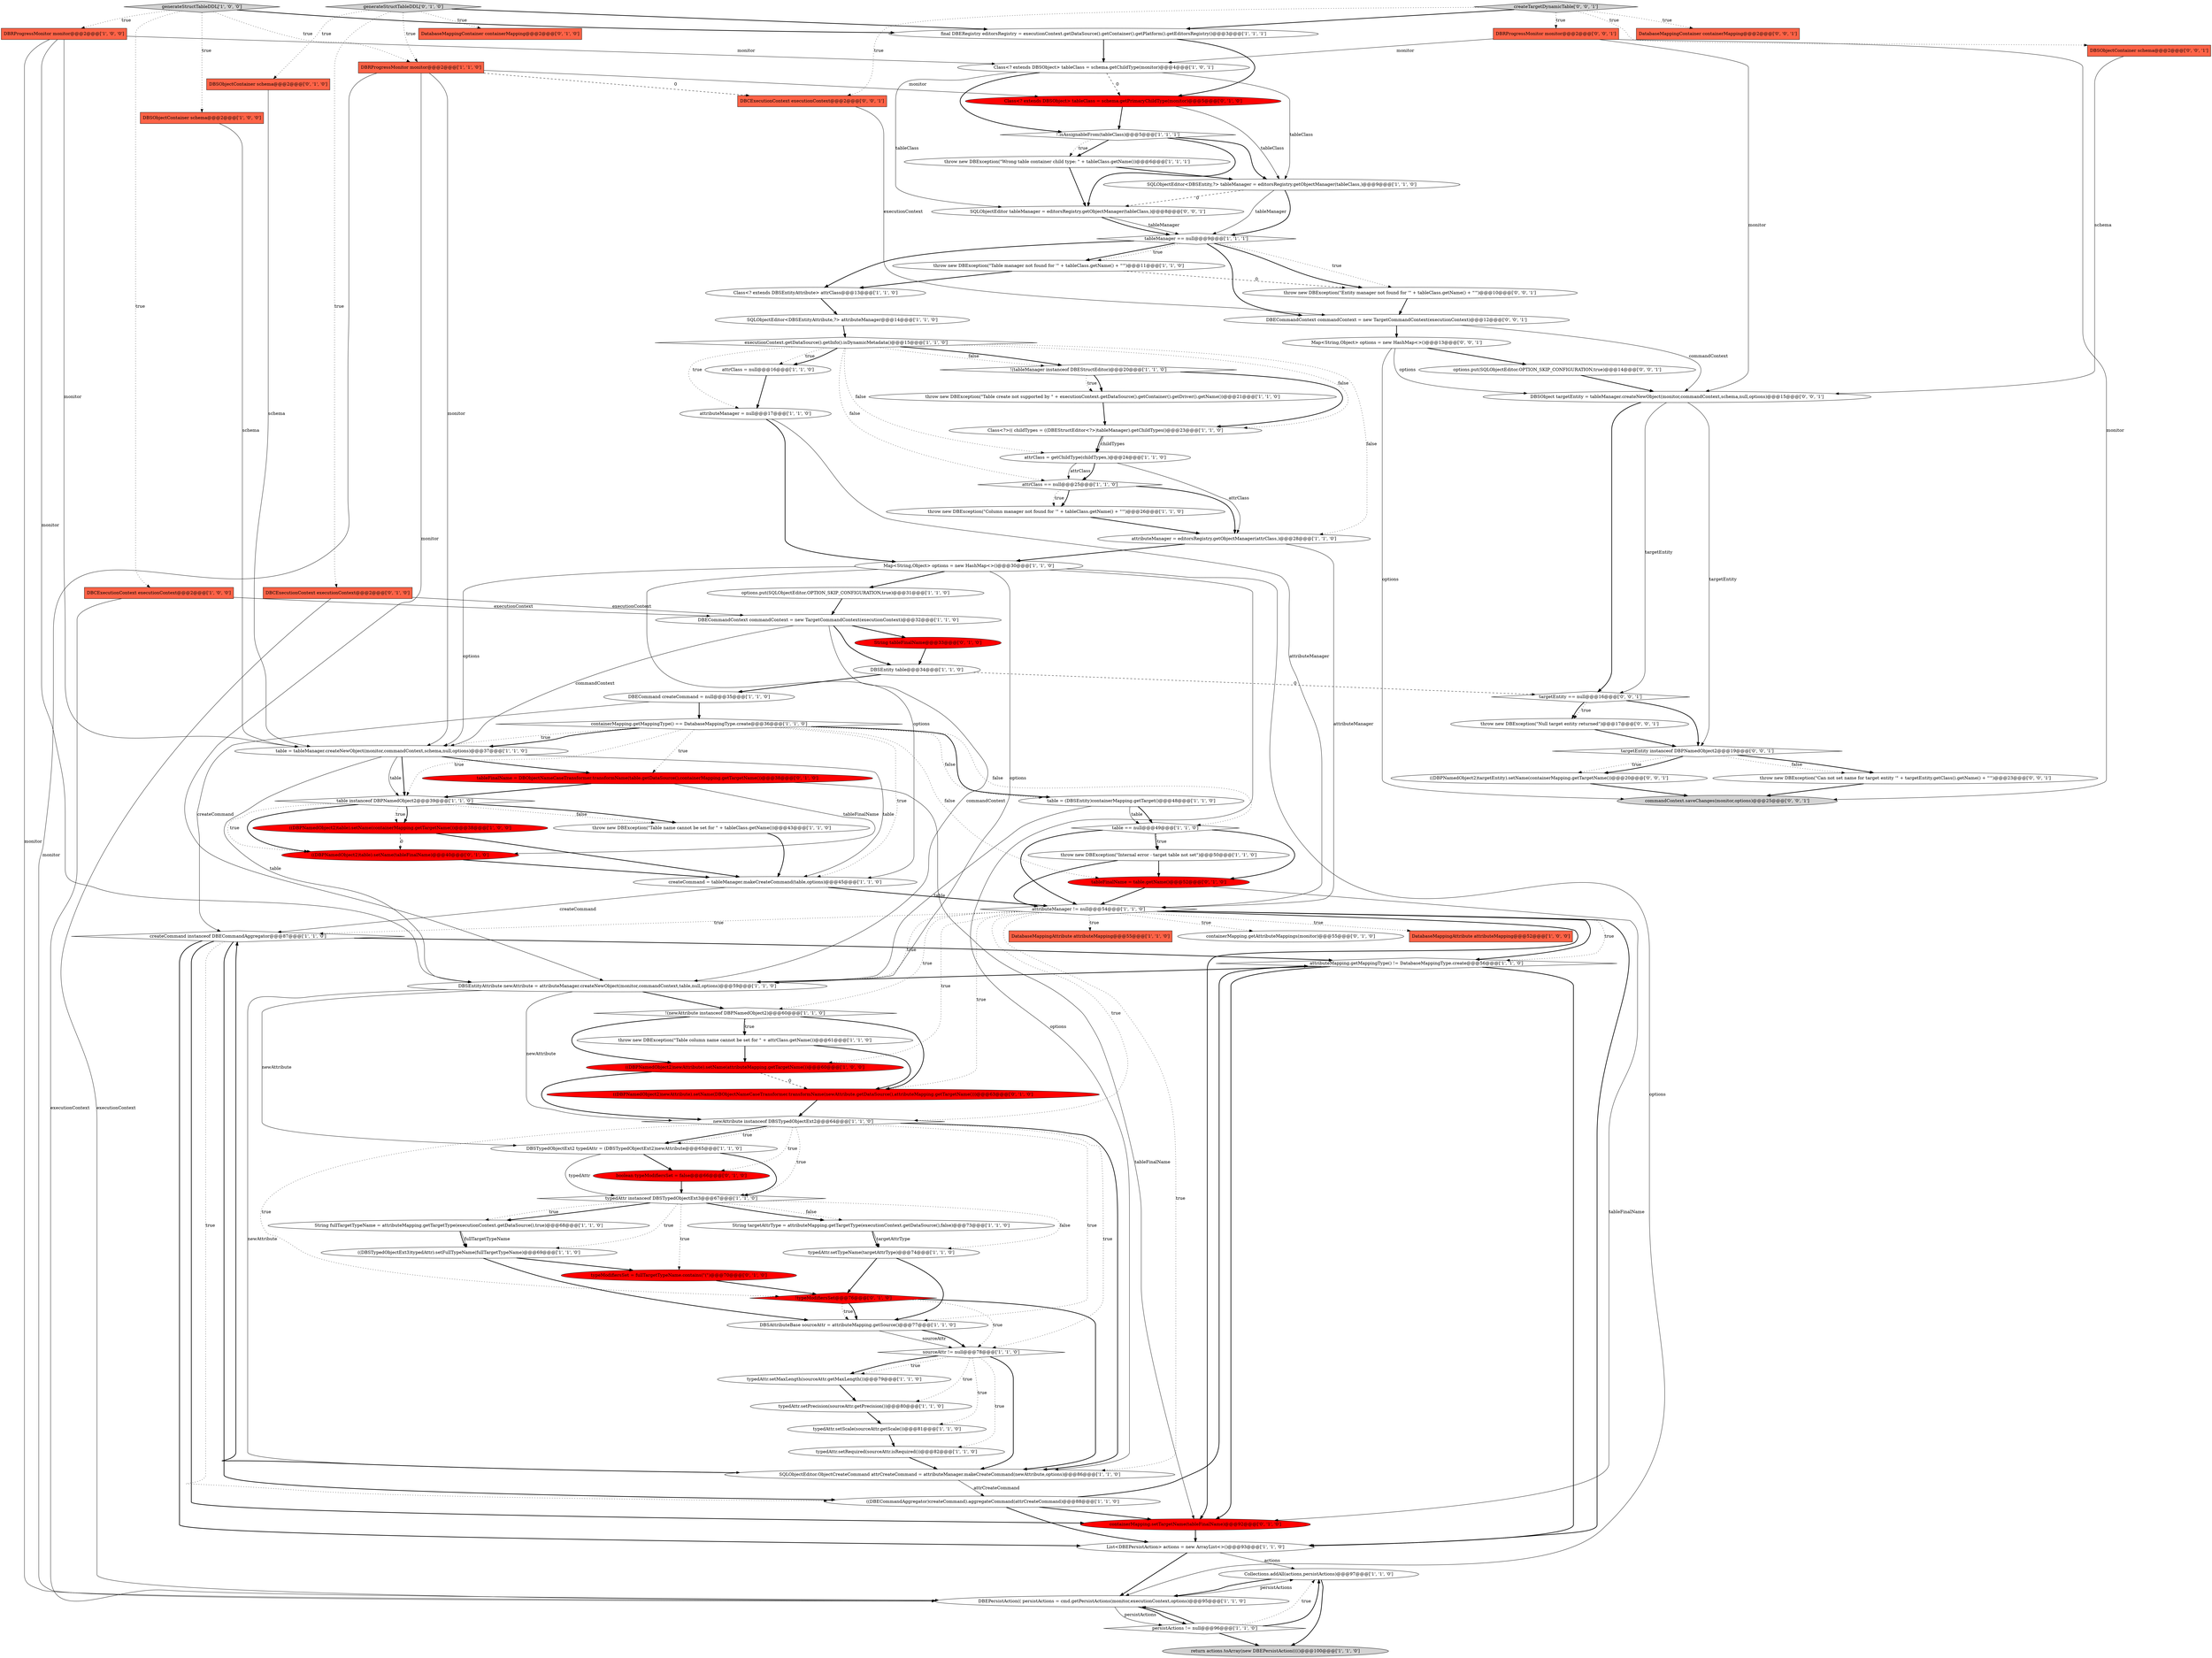 digraph {
55 [style = filled, label = "DBECommandContext commandContext = new TargetCommandContext(executionContext)@@@32@@@['1', '1', '0']", fillcolor = white, shape = ellipse image = "AAA0AAABBB1BBB"];
93 [style = filled, label = "targetEntity == null@@@16@@@['0', '0', '1']", fillcolor = white, shape = diamond image = "AAA0AAABBB3BBB"];
10 [style = filled, label = "tableManager == null@@@9@@@['1', '1', '1']", fillcolor = white, shape = diamond image = "AAA0AAABBB1BBB"];
94 [style = filled, label = "DBRProgressMonitor monitor@@@2@@@['0', '0', '1']", fillcolor = tomato, shape = box image = "AAA0AAABBB3BBB"];
4 [style = filled, label = "attributeMapping.getMappingType() != DatabaseMappingType.create@@@56@@@['1', '1', '0']", fillcolor = white, shape = diamond image = "AAA0AAABBB1BBB"];
1 [style = filled, label = "attrClass == null@@@25@@@['1', '1', '0']", fillcolor = white, shape = diamond image = "AAA0AAABBB1BBB"];
68 [style = filled, label = "((DBPNamedObject2)table).setName(tableFinalName)@@@40@@@['0', '1', '0']", fillcolor = red, shape = ellipse image = "AAA1AAABBB2BBB"];
98 [style = filled, label = "options.put(SQLObjectEditor.OPTION_SKIP_CONFIGURATION,true)@@@14@@@['0', '0', '1']", fillcolor = white, shape = ellipse image = "AAA0AAABBB3BBB"];
2 [style = filled, label = "attributeManager = null@@@17@@@['1', '1', '0']", fillcolor = white, shape = ellipse image = "AAA0AAABBB1BBB"];
43 [style = filled, label = "!(tableManager instanceof DBEStructEditor)@@@20@@@['1', '1', '0']", fillcolor = white, shape = diamond image = "AAA0AAABBB1BBB"];
31 [style = filled, label = "attributeManager = editorsRegistry.getObjectManager(attrClass,)@@@28@@@['1', '1', '0']", fillcolor = white, shape = ellipse image = "AAA0AAABBB1BBB"];
83 [style = filled, label = "targetEntity instanceof DBPNamedObject2@@@19@@@['0', '0', '1']", fillcolor = white, shape = diamond image = "AAA0AAABBB3BBB"];
74 [style = filled, label = "generateStructTableDDL['0', '1', '0']", fillcolor = lightgray, shape = diamond image = "AAA0AAABBB2BBB"];
57 [style = filled, label = "typedAttr instanceof DBSTypedObjectExt3@@@67@@@['1', '1', '0']", fillcolor = white, shape = diamond image = "AAA0AAABBB1BBB"];
62 [style = filled, label = "table = tableManager.createNewObject(monitor,commandContext,schema,null,options)@@@37@@@['1', '1', '0']", fillcolor = white, shape = ellipse image = "AAA0AAABBB1BBB"];
27 [style = filled, label = "throw new DBException(\"Table create not supported by \" + executionContext.getDataSource().getContainer().getDriver().getName())@@@21@@@['1', '1', '0']", fillcolor = white, shape = ellipse image = "AAA0AAABBB1BBB"];
35 [style = filled, label = "String targetAttrType = attributeMapping.getTargetType(executionContext.getDataSource(),false)@@@73@@@['1', '1', '0']", fillcolor = white, shape = ellipse image = "AAA0AAABBB1BBB"];
18 [style = filled, label = "List<DBEPersistAction> actions = new ArrayList<>()@@@93@@@['1', '1', '0']", fillcolor = white, shape = ellipse image = "AAA0AAABBB1BBB"];
13 [style = filled, label = "throw new DBException(\"Column manager not found for '\" + tableClass.getName() + \"'\")@@@26@@@['1', '1', '0']", fillcolor = white, shape = ellipse image = "AAA0AAABBB1BBB"];
87 [style = filled, label = "createTargetDynamicTable['0', '0', '1']", fillcolor = lightgray, shape = diamond image = "AAA0AAABBB3BBB"];
16 [style = filled, label = "table instanceof DBPNamedObject2@@@39@@@['1', '1', '0']", fillcolor = white, shape = diamond image = "AAA0AAABBB1BBB"];
51 [style = filled, label = "attrClass = null@@@16@@@['1', '1', '0']", fillcolor = white, shape = ellipse image = "AAA0AAABBB1BBB"];
59 [style = filled, label = "DBCExecutionContext executionContext@@@2@@@['1', '0', '0']", fillcolor = tomato, shape = box image = "AAA0AAABBB1BBB"];
66 [style = filled, label = "((DBPNamedObject2)table).setName(containerMapping.getTargetName())@@@38@@@['1', '0', '0']", fillcolor = red, shape = ellipse image = "AAA1AAABBB1BBB"];
7 [style = filled, label = "String fullTargetTypeName = attributeMapping.getTargetType(executionContext.getDataSource(),true)@@@68@@@['1', '1', '0']", fillcolor = white, shape = ellipse image = "AAA0AAABBB1BBB"];
12 [style = filled, label = "final DBERegistry editorsRegistry = executionContext.getDataSource().getContainer().getPlatform().getEditorsRegistry()@@@3@@@['1', '1', '1']", fillcolor = white, shape = ellipse image = "AAA0AAABBB1BBB"];
85 [style = filled, label = "Map<String,Object> options = new HashMap<>()@@@13@@@['0', '0', '1']", fillcolor = white, shape = ellipse image = "AAA0AAABBB3BBB"];
40 [style = filled, label = "throw new DBException(\"Wrong table container child type: \" + tableClass.getName())@@@6@@@['1', '1', '1']", fillcolor = white, shape = ellipse image = "AAA0AAABBB1BBB"];
53 [style = filled, label = "createCommand instanceof DBECommandAggregator@@@87@@@['1', '1', '0']", fillcolor = white, shape = diamond image = "AAA0AAABBB1BBB"];
78 [style = filled, label = "String tableFinalName@@@33@@@['0', '1', '0']", fillcolor = red, shape = ellipse image = "AAA1AAABBB2BBB"];
80 [style = filled, label = "!typeModifiersSet@@@76@@@['0', '1', '0']", fillcolor = red, shape = diamond image = "AAA1AAABBB2BBB"];
92 [style = filled, label = "DBECommandContext commandContext = new TargetCommandContext(executionContext)@@@12@@@['0', '0', '1']", fillcolor = white, shape = ellipse image = "AAA0AAABBB3BBB"];
54 [style = filled, label = "containerMapping.getMappingType() == DatabaseMappingType.create@@@36@@@['1', '1', '0']", fillcolor = white, shape = diamond image = "AAA0AAABBB1BBB"];
28 [style = filled, label = "executionContext.getDataSource().getInfo().isDynamicMetadata()@@@15@@@['1', '1', '0']", fillcolor = white, shape = diamond image = "AAA0AAABBB1BBB"];
30 [style = filled, label = "throw new DBException(\"Table column name cannot be set for \" + attrClass.getName())@@@61@@@['1', '1', '0']", fillcolor = white, shape = ellipse image = "AAA0AAABBB1BBB"];
81 [style = filled, label = "Class<? extends DBSObject> tableClass = schema.getPrimaryChildType(monitor)@@@5@@@['0', '1', '0']", fillcolor = red, shape = ellipse image = "AAA1AAABBB2BBB"];
36 [style = filled, label = "Collections.addAll(actions,persistActions)@@@97@@@['1', '1', '0']", fillcolor = white, shape = ellipse image = "AAA0AAABBB1BBB"];
46 [style = filled, label = "((DBSTypedObjectExt3)typedAttr).setFullTypeName(fullTargetTypeName)@@@69@@@['1', '1', '0']", fillcolor = white, shape = ellipse image = "AAA0AAABBB1BBB"];
17 [style = filled, label = "Class<? extends DBSObject> tableClass = schema.getChildType(monitor)@@@4@@@['1', '0', '1']", fillcolor = white, shape = ellipse image = "AAA0AAABBB1BBB"];
9 [style = filled, label = "DBSAttributeBase sourceAttr = attributeMapping.getSource()@@@77@@@['1', '1', '0']", fillcolor = white, shape = ellipse image = "AAA0AAABBB1BBB"];
58 [style = filled, label = "DBSEntity table@@@34@@@['1', '1', '0']", fillcolor = white, shape = ellipse image = "AAA0AAABBB1BBB"];
32 [style = filled, label = "attrClass = getChildType(childTypes,)@@@24@@@['1', '1', '0']", fillcolor = white, shape = ellipse image = "AAA0AAABBB1BBB"];
22 [style = filled, label = "((DBPNamedObject2)newAttribute).setName(attributeMapping.getTargetName())@@@60@@@['1', '0', '0']", fillcolor = red, shape = ellipse image = "AAA1AAABBB1BBB"];
11 [style = filled, label = "throw new DBException(\"Table name cannot be set for \" + tableClass.getName())@@@43@@@['1', '1', '0']", fillcolor = white, shape = ellipse image = "AAA0AAABBB1BBB"];
67 [style = filled, label = "DatabaseMappingContainer containerMapping@@@2@@@['0', '1', '0']", fillcolor = tomato, shape = box image = "AAA0AAABBB2BBB"];
90 [style = filled, label = "throw new DBException(\"Can not set name for target entity '\" + targetEntity.getClass().getName() + \"'\")@@@23@@@['0', '0', '1']", fillcolor = white, shape = ellipse image = "AAA0AAABBB3BBB"];
72 [style = filled, label = "((DBPNamedObject2)newAttribute).setName(DBObjectNameCaseTransformer.transformName(newAttribute.getDataSource(),attributeMapping.getTargetName()))@@@63@@@['0', '1', '0']", fillcolor = red, shape = ellipse image = "AAA1AAABBB2BBB"];
41 [style = filled, label = "DBSEntityAttribute newAttribute = attributeManager.createNewObject(monitor,commandContext,table,null,options)@@@59@@@['1', '1', '0']", fillcolor = white, shape = ellipse image = "AAA0AAABBB1BBB"];
56 [style = filled, label = "newAttribute instanceof DBSTypedObjectExt2@@@64@@@['1', '1', '0']", fillcolor = white, shape = diamond image = "AAA0AAABBB1BBB"];
42 [style = filled, label = "DBRProgressMonitor monitor@@@2@@@['1', '0', '0']", fillcolor = tomato, shape = box image = "AAA0AAABBB1BBB"];
75 [style = filled, label = "boolean typeModifiersSet = false@@@66@@@['0', '1', '0']", fillcolor = red, shape = ellipse image = "AAA1AAABBB2BBB"];
24 [style = filled, label = "attributeManager != null@@@54@@@['1', '1', '0']", fillcolor = white, shape = diamond image = "AAA0AAABBB1BBB"];
15 [style = filled, label = "createCommand = tableManager.makeCreateCommand(table,options)@@@45@@@['1', '1', '0']", fillcolor = white, shape = ellipse image = "AAA0AAABBB1BBB"];
73 [style = filled, label = "typeModifiersSet = fullTargetTypeName.contains(\"(\")@@@70@@@['0', '1', '0']", fillcolor = red, shape = ellipse image = "AAA1AAABBB2BBB"];
49 [style = filled, label = "DBSTypedObjectExt2 typedAttr = (DBSTypedObjectExt2)newAttribute@@@65@@@['1', '1', '0']", fillcolor = white, shape = ellipse image = "AAA0AAABBB1BBB"];
76 [style = filled, label = "tableFinalName = table.getName()@@@52@@@['0', '1', '0']", fillcolor = red, shape = ellipse image = "AAA1AAABBB2BBB"];
37 [style = filled, label = "((DBECommandAggregator)createCommand).aggregateCommand(attrCreateCommand)@@@88@@@['1', '1', '0']", fillcolor = white, shape = ellipse image = "AAA0AAABBB1BBB"];
23 [style = filled, label = "DBEPersistAction(( persistActions = cmd.getPersistActions(monitor,executionContext,options)@@@95@@@['1', '1', '0']", fillcolor = white, shape = ellipse image = "AAA0AAABBB1BBB"];
91 [style = filled, label = "commandContext.saveChanges(monitor,options)@@@25@@@['0', '0', '1']", fillcolor = lightgray, shape = ellipse image = "AAA0AAABBB3BBB"];
82 [style = filled, label = "DBSObject targetEntity = tableManager.createNewObject(monitor,commandContext,schema,null,options)@@@15@@@['0', '0', '1']", fillcolor = white, shape = ellipse image = "AAA0AAABBB3BBB"];
21 [style = filled, label = "!(newAttribute instanceof DBPNamedObject2)@@@60@@@['1', '1', '0']", fillcolor = white, shape = diamond image = "AAA0AAABBB1BBB"];
0 [style = filled, label = "Class<? extends DBSEntityAttribute> attrClass@@@13@@@['1', '1', '0']", fillcolor = white, shape = ellipse image = "AAA0AAABBB1BBB"];
63 [style = filled, label = "DatabaseMappingAttribute attributeMapping@@@55@@@['1', '1', '0']", fillcolor = tomato, shape = box image = "AAA0AAABBB1BBB"];
19 [style = filled, label = "typedAttr.setTypeName(targetAttrType)@@@74@@@['1', '1', '0']", fillcolor = white, shape = ellipse image = "AAA0AAABBB1BBB"];
26 [style = filled, label = "typedAttr.setScale(sourceAttr.getScale())@@@81@@@['1', '1', '0']", fillcolor = white, shape = ellipse image = "AAA0AAABBB1BBB"];
38 [style = filled, label = "options.put(SQLObjectEditor.OPTION_SKIP_CONFIGURATION,true)@@@31@@@['1', '1', '0']", fillcolor = white, shape = ellipse image = "AAA0AAABBB1BBB"];
86 [style = filled, label = "DBSObjectContainer schema@@@2@@@['0', '0', '1']", fillcolor = tomato, shape = box image = "AAA0AAABBB3BBB"];
88 [style = filled, label = "SQLObjectEditor tableManager = editorsRegistry.getObjectManager(tableClass,)@@@8@@@['0', '0', '1']", fillcolor = white, shape = ellipse image = "AAA0AAABBB3BBB"];
70 [style = filled, label = "containerMapping.getAttributeMappings(monitor)@@@55@@@['0', '1', '0']", fillcolor = white, shape = ellipse image = "AAA0AAABBB2BBB"];
39 [style = filled, label = "typedAttr.setPrecision(sourceAttr.getPrecision())@@@80@@@['1', '1', '0']", fillcolor = white, shape = ellipse image = "AAA0AAABBB1BBB"];
20 [style = filled, label = "Class<?>(( childTypes = ((DBEStructEditor<?>)tableManager).getChildTypes()@@@23@@@['1', '1', '0']", fillcolor = white, shape = ellipse image = "AAA0AAABBB1BBB"];
84 [style = filled, label = "DatabaseMappingContainer containerMapping@@@2@@@['0', '0', '1']", fillcolor = tomato, shape = box image = "AAA0AAABBB3BBB"];
64 [style = filled, label = "DBECommand createCommand = null@@@35@@@['1', '1', '0']", fillcolor = white, shape = ellipse image = "AAA0AAABBB1BBB"];
25 [style = filled, label = "return actions.toArray(new DBEPersistAction(((()@@@100@@@['1', '1', '0']", fillcolor = lightgray, shape = ellipse image = "AAA0AAABBB1BBB"];
52 [style = filled, label = "typedAttr.setMaxLength(sourceAttr.getMaxLength())@@@79@@@['1', '1', '0']", fillcolor = white, shape = ellipse image = "AAA0AAABBB1BBB"];
69 [style = filled, label = "DBSObjectContainer schema@@@2@@@['0', '1', '0']", fillcolor = tomato, shape = box image = "AAA0AAABBB2BBB"];
50 [style = filled, label = "DatabaseMappingAttribute attributeMapping@@@52@@@['1', '0', '0']", fillcolor = tomato, shape = box image = "AAA0AAABBB1BBB"];
44 [style = filled, label = "SQLObjectEditor<DBSEntity,?> tableManager = editorsRegistry.getObjectManager(tableClass,)@@@9@@@['1', '1', '0']", fillcolor = white, shape = ellipse image = "AAA0AAABBB1BBB"];
29 [style = filled, label = "table == null@@@49@@@['1', '1', '0']", fillcolor = white, shape = diamond image = "AAA0AAABBB1BBB"];
77 [style = filled, label = "tableFinalName = DBObjectNameCaseTransformer.transformName(table.getDataSource(),containerMapping.getTargetName())@@@38@@@['0', '1', '0']", fillcolor = red, shape = ellipse image = "AAA1AAABBB2BBB"];
8 [style = filled, label = "SQLObjectEditor.ObjectCreateCommand attrCreateCommand = attributeManager.makeCreateCommand(newAttribute,options)@@@86@@@['1', '1', '0']", fillcolor = white, shape = ellipse image = "AAA0AAABBB1BBB"];
14 [style = filled, label = "throw new DBException(\"Internal error - target table not set\")@@@50@@@['1', '1', '0']", fillcolor = white, shape = ellipse image = "AAA0AAABBB1BBB"];
45 [style = filled, label = "SQLObjectEditor<DBSEntityAttribute,?> attributeManager@@@14@@@['1', '1', '0']", fillcolor = white, shape = ellipse image = "AAA0AAABBB1BBB"];
3 [style = filled, label = "table = (DBSEntity)containerMapping.getTarget()@@@48@@@['1', '1', '0']", fillcolor = white, shape = ellipse image = "AAA0AAABBB1BBB"];
96 [style = filled, label = "((DBPNamedObject2)targetEntity).setName(containerMapping.getTargetName())@@@20@@@['0', '0', '1']", fillcolor = white, shape = ellipse image = "AAA0AAABBB3BBB"];
5 [style = filled, label = "persistActions != null@@@96@@@['1', '1', '0']", fillcolor = white, shape = diamond image = "AAA0AAABBB1BBB"];
6 [style = filled, label = "DBSObjectContainer schema@@@2@@@['1', '0', '0']", fillcolor = tomato, shape = box image = "AAA0AAABBB1BBB"];
48 [style = filled, label = "throw new DBException(\"Table manager not found for '\" + tableClass.getName() + \"'\")@@@11@@@['1', '1', '0']", fillcolor = white, shape = ellipse image = "AAA0AAABBB1BBB"];
47 [style = filled, label = "generateStructTableDDL['1', '0', '0']", fillcolor = lightgray, shape = diamond image = "AAA0AAABBB1BBB"];
95 [style = filled, label = "DBCExecutionContext executionContext@@@2@@@['0', '0', '1']", fillcolor = tomato, shape = box image = "AAA0AAABBB3BBB"];
34 [style = filled, label = "Map<String,Object> options = new HashMap<>()@@@30@@@['1', '1', '0']", fillcolor = white, shape = ellipse image = "AAA0AAABBB1BBB"];
97 [style = filled, label = "throw new DBException(\"Null target entity returned\")@@@17@@@['0', '0', '1']", fillcolor = white, shape = ellipse image = "AAA0AAABBB3BBB"];
71 [style = filled, label = "containerMapping.setTargetName(tableFinalName)@@@92@@@['0', '1', '0']", fillcolor = red, shape = ellipse image = "AAA1AAABBB2BBB"];
79 [style = filled, label = "DBCExecutionContext executionContext@@@2@@@['0', '1', '0']", fillcolor = tomato, shape = box image = "AAA0AAABBB2BBB"];
33 [style = filled, label = "typedAttr.setRequired(sourceAttr.isRequired())@@@82@@@['1', '1', '0']", fillcolor = white, shape = ellipse image = "AAA0AAABBB1BBB"];
89 [style = filled, label = "throw new DBException(\"Entity manager not found for '\" + tableClass.getName() + \"'\")@@@10@@@['0', '0', '1']", fillcolor = white, shape = ellipse image = "AAA0AAABBB3BBB"];
65 [style = filled, label = "!.isAssignableFrom(tableClass)@@@5@@@['1', '1', '1']", fillcolor = white, shape = diamond image = "AAA0AAABBB1BBB"];
60 [style = filled, label = "DBRProgressMonitor monitor@@@2@@@['1', '1', '0']", fillcolor = tomato, shape = box image = "AAA0AAABBB1BBB"];
61 [style = filled, label = "sourceAttr != null@@@78@@@['1', '1', '0']", fillcolor = white, shape = diamond image = "AAA0AAABBB1BBB"];
14->76 [style = bold, label=""];
14->24 [style = bold, label=""];
29->76 [style = bold, label=""];
87->86 [style = dotted, label="true"];
77->68 [style = solid, label="tableFinalName"];
17->88 [style = solid, label="tableClass"];
17->81 [style = dashed, label="0"];
16->68 [style = dotted, label="true"];
7->46 [style = solid, label="fullTargetTypeName"];
24->4 [style = dotted, label="true"];
71->18 [style = bold, label=""];
85->82 [style = solid, label="options"];
10->89 [style = bold, label=""];
34->41 [style = solid, label="options"];
88->10 [style = solid, label="tableManager"];
61->39 [style = dotted, label="true"];
28->43 [style = dotted, label="false"];
87->94 [style = dotted, label="true"];
41->49 [style = solid, label="newAttribute"];
16->66 [style = bold, label=""];
21->30 [style = bold, label=""];
61->33 [style = dotted, label="true"];
48->89 [style = dashed, label="0"];
82->83 [style = solid, label="targetEntity"];
15->53 [style = solid, label="createCommand"];
1->13 [style = bold, label=""];
89->92 [style = bold, label=""];
82->93 [style = bold, label=""];
62->15 [style = solid, label="table"];
1->13 [style = dotted, label="true"];
34->15 [style = solid, label="options"];
60->81 [style = solid, label="monitor"];
83->90 [style = dotted, label="false"];
62->77 [style = bold, label=""];
73->80 [style = bold, label=""];
76->71 [style = solid, label="tableFinalName"];
21->72 [style = bold, label=""];
28->43 [style = bold, label=""];
56->61 [style = dotted, label="true"];
19->9 [style = bold, label=""];
10->92 [style = bold, label=""];
29->14 [style = dotted, label="true"];
42->17 [style = solid, label="monitor"];
56->8 [style = bold, label=""];
29->14 [style = bold, label=""];
74->60 [style = dotted, label="true"];
12->81 [style = bold, label=""];
42->41 [style = solid, label="monitor"];
97->83 [style = bold, label=""];
28->1 [style = dotted, label="false"];
13->31 [style = bold, label=""];
78->58 [style = bold, label=""];
32->31 [style = solid, label="attrClass"];
1->31 [style = bold, label=""];
54->3 [style = bold, label=""];
54->62 [style = dotted, label="true"];
79->55 [style = solid, label="executionContext"];
5->36 [style = bold, label=""];
24->21 [style = dotted, label="true"];
24->8 [style = dotted, label="true"];
8->53 [style = bold, label=""];
83->90 [style = bold, label=""];
59->23 [style = solid, label="executionContext"];
57->35 [style = dotted, label="false"];
38->55 [style = bold, label=""];
56->75 [style = dotted, label="true"];
4->71 [style = bold, label=""];
98->82 [style = bold, label=""];
22->72 [style = dashed, label="0"];
5->23 [style = bold, label=""];
57->7 [style = dotted, label="true"];
7->46 [style = bold, label=""];
24->72 [style = dotted, label="true"];
92->85 [style = bold, label=""];
34->62 [style = solid, label="options"];
23->36 [style = solid, label="persistActions"];
41->21 [style = bold, label=""];
2->34 [style = bold, label=""];
86->82 [style = solid, label="schema"];
61->52 [style = bold, label=""];
58->93 [style = dashed, label="0"];
28->2 [style = dotted, label="true"];
61->52 [style = dotted, label="true"];
54->62 [style = bold, label=""];
92->82 [style = solid, label="commandContext"];
10->48 [style = bold, label=""];
66->15 [style = bold, label=""];
4->18 [style = bold, label=""];
54->76 [style = dotted, label="false"];
47->59 [style = dotted, label="true"];
2->24 [style = solid, label="attributeManager"];
17->65 [style = bold, label=""];
24->18 [style = bold, label=""];
47->60 [style = dotted, label="true"];
59->55 [style = solid, label="executionContext"];
39->26 [style = bold, label=""];
74->12 [style = bold, label=""];
5->25 [style = bold, label=""];
54->29 [style = dotted, label="false"];
5->36 [style = dotted, label="true"];
36->25 [style = bold, label=""];
42->23 [style = solid, label="monitor"];
82->93 [style = solid, label="targetEntity"];
69->62 [style = solid, label="schema"];
81->44 [style = solid, label="tableClass"];
87->12 [style = bold, label=""];
42->62 [style = solid, label="monitor"];
54->77 [style = dotted, label="true"];
21->22 [style = bold, label=""];
21->30 [style = dotted, label="true"];
24->22 [style = dotted, label="true"];
23->5 [style = solid, label="persistActions"];
61->8 [style = bold, label=""];
43->27 [style = bold, label=""];
10->0 [style = bold, label=""];
57->7 [style = bold, label=""];
47->42 [style = dotted, label="true"];
60->95 [style = dashed, label="0"];
28->20 [style = dotted, label="false"];
24->70 [style = dotted, label="true"];
79->23 [style = solid, label="executionContext"];
80->9 [style = dotted, label="true"];
60->23 [style = solid, label="monitor"];
34->38 [style = bold, label=""];
66->68 [style = dashed, label="0"];
93->83 [style = bold, label=""];
33->8 [style = bold, label=""];
27->20 [style = bold, label=""];
60->41 [style = solid, label="monitor"];
3->29 [style = bold, label=""];
57->35 [style = bold, label=""];
90->91 [style = bold, label=""];
28->51 [style = dotted, label="true"];
49->57 [style = solid, label="typedAttr"];
65->40 [style = bold, label=""];
44->88 [style = dashed, label="0"];
46->9 [style = bold, label=""];
65->40 [style = dotted, label="true"];
23->5 [style = bold, label=""];
18->23 [style = bold, label=""];
24->71 [style = bold, label=""];
0->45 [style = bold, label=""];
64->53 [style = solid, label="createCommand"];
80->8 [style = bold, label=""];
43->20 [style = bold, label=""];
12->17 [style = bold, label=""];
41->8 [style = solid, label="newAttribute"];
57->19 [style = dotted, label="false"];
93->97 [style = bold, label=""];
56->80 [style = dotted, label="true"];
9->61 [style = solid, label="sourceAttr"];
62->41 [style = solid, label="table"];
32->1 [style = solid, label="attrClass"];
28->32 [style = dotted, label="false"];
68->15 [style = bold, label=""];
85->98 [style = bold, label=""];
4->41 [style = bold, label=""];
74->79 [style = dotted, label="true"];
16->68 [style = bold, label=""];
31->34 [style = bold, label=""];
43->27 [style = dotted, label="true"];
34->23 [style = solid, label="options"];
62->16 [style = bold, label=""];
57->73 [style = dotted, label="true"];
53->37 [style = bold, label=""];
96->91 [style = bold, label=""];
87->95 [style = dotted, label="true"];
72->56 [style = bold, label=""];
81->65 [style = bold, label=""];
55->62 [style = solid, label="commandContext"];
94->17 [style = solid, label="monitor"];
51->2 [style = bold, label=""];
10->89 [style = dotted, label="true"];
32->1 [style = bold, label=""];
54->15 [style = dotted, label="true"];
53->37 [style = dotted, label="true"];
65->44 [style = bold, label=""];
37->71 [style = bold, label=""];
16->11 [style = dotted, label="false"];
77->16 [style = bold, label=""];
56->57 [style = dotted, label="true"];
87->84 [style = dotted, label="true"];
49->75 [style = bold, label=""];
88->10 [style = bold, label=""];
40->88 [style = bold, label=""];
61->26 [style = dotted, label="true"];
85->91 [style = solid, label="options"];
74->67 [style = dotted, label="true"];
31->24 [style = solid, label="attributeManager"];
46->73 [style = bold, label=""];
54->3 [style = dotted, label="false"];
40->44 [style = bold, label=""];
58->64 [style = bold, label=""];
76->24 [style = bold, label=""];
55->78 [style = bold, label=""];
30->72 [style = bold, label=""];
6->62 [style = solid, label="schema"];
24->53 [style = dotted, label="true"];
19->80 [style = bold, label=""];
24->41 [style = dotted, label="true"];
52->39 [style = bold, label=""];
30->22 [style = bold, label=""];
16->11 [style = bold, label=""];
56->49 [style = bold, label=""];
22->56 [style = bold, label=""];
65->88 [style = bold, label=""];
3->41 [style = solid, label="table"];
53->18 [style = bold, label=""];
24->56 [style = dotted, label="true"];
47->12 [style = bold, label=""];
35->19 [style = bold, label=""];
20->32 [style = solid, label="childTypes"];
44->10 [style = bold, label=""];
20->32 [style = bold, label=""];
57->46 [style = dotted, label="true"];
80->9 [style = bold, label=""];
80->61 [style = dotted, label="true"];
75->57 [style = bold, label=""];
24->63 [style = dotted, label="true"];
45->28 [style = bold, label=""];
64->54 [style = bold, label=""];
28->51 [style = bold, label=""];
54->16 [style = dotted, label="true"];
83->96 [style = dotted, label="true"];
37->4 [style = bold, label=""];
18->36 [style = solid, label="actions"];
48->0 [style = bold, label=""];
11->15 [style = bold, label=""];
53->71 [style = bold, label=""];
3->29 [style = solid, label="table"];
83->96 [style = bold, label=""];
16->66 [style = dotted, label="true"];
9->61 [style = bold, label=""];
24->50 [style = dotted, label="true"];
24->4 [style = bold, label=""];
36->23 [style = bold, label=""];
44->10 [style = solid, label="tableManager"];
94->91 [style = solid, label="monitor"];
93->97 [style = dotted, label="true"];
55->41 [style = solid, label="commandContext"];
34->8 [style = solid, label="options"];
15->24 [style = bold, label=""];
37->18 [style = bold, label=""];
47->6 [style = dotted, label="true"];
95->92 [style = solid, label="executionContext"];
10->48 [style = dotted, label="true"];
28->31 [style = dotted, label="false"];
56->49 [style = dotted, label="true"];
62->16 [style = solid, label="table"];
60->62 [style = solid, label="monitor"];
94->82 [style = solid, label="monitor"];
49->57 [style = bold, label=""];
53->4 [style = bold, label=""];
17->44 [style = solid, label="tableClass"];
35->19 [style = solid, label="targetAttrType"];
29->24 [style = bold, label=""];
26->33 [style = bold, label=""];
77->71 [style = solid, label="tableFinalName"];
56->9 [style = dotted, label="true"];
74->69 [style = dotted, label="true"];
55->58 [style = bold, label=""];
41->56 [style = solid, label="newAttribute"];
8->37 [style = solid, label="attrCreateCommand"];
}
